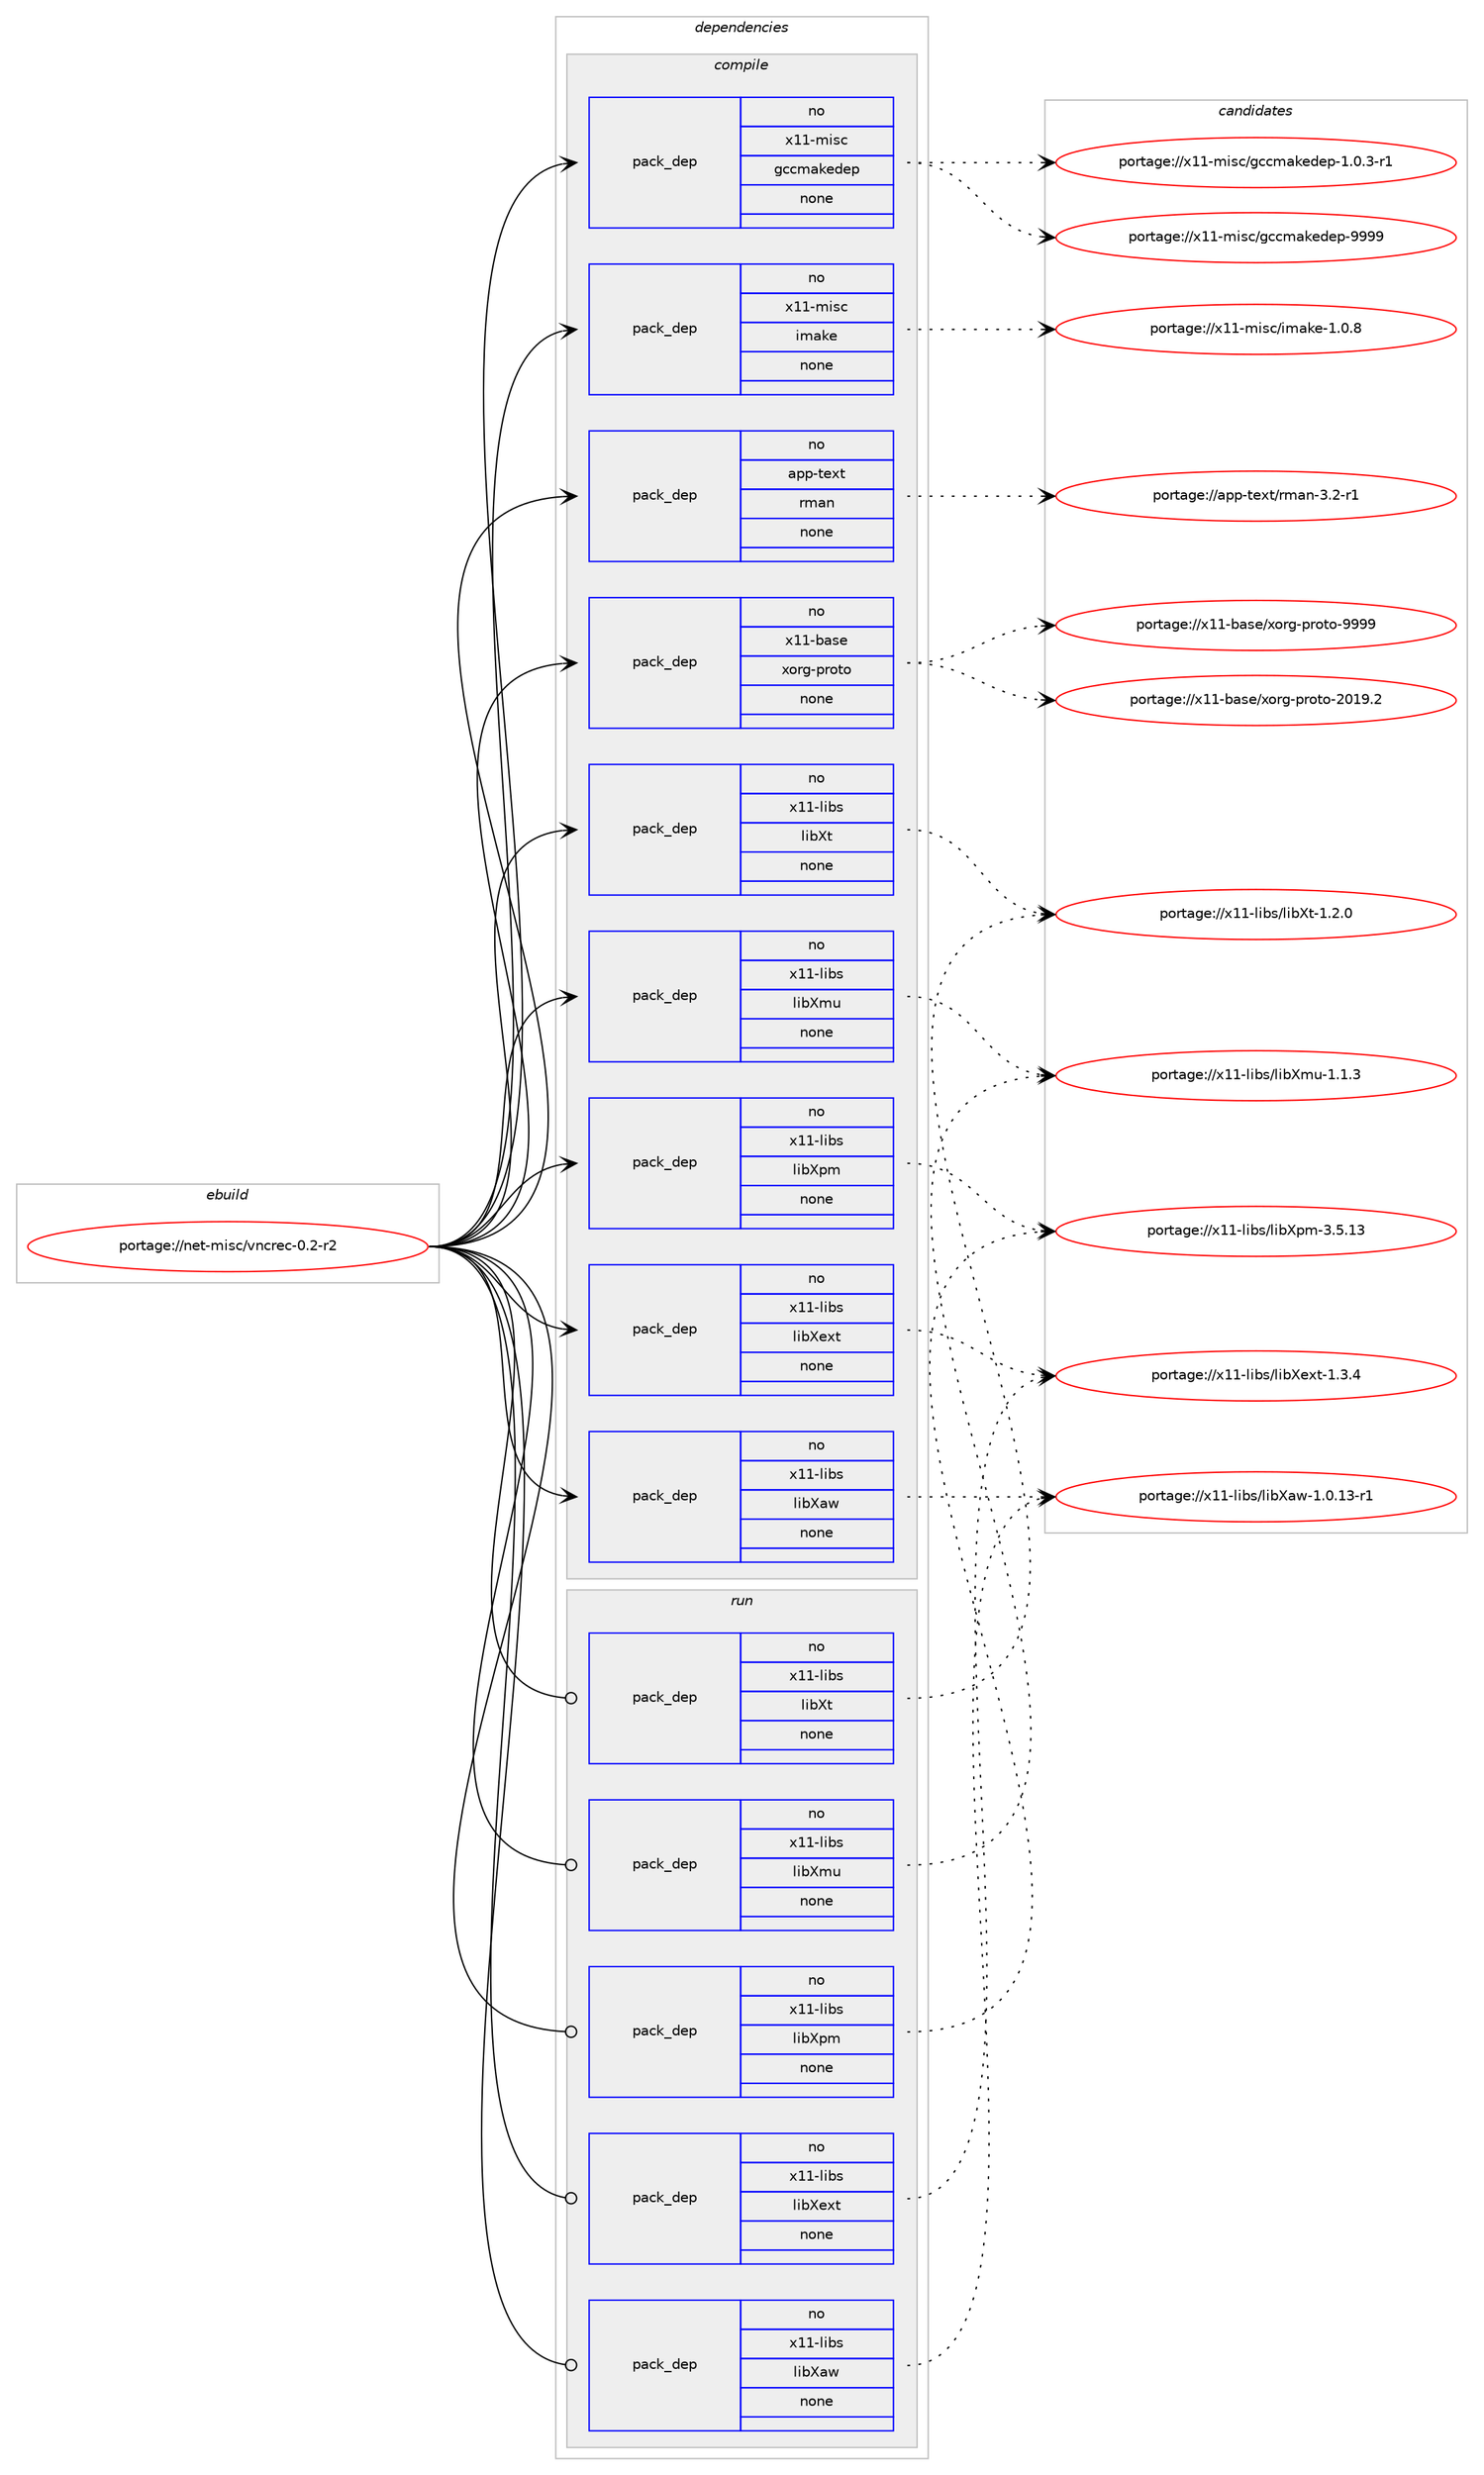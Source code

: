digraph prolog {

# *************
# Graph options
# *************

newrank=true;
concentrate=true;
compound=true;
graph [rankdir=LR,fontname=Helvetica,fontsize=10,ranksep=1.5];#, ranksep=2.5, nodesep=0.2];
edge  [arrowhead=vee];
node  [fontname=Helvetica,fontsize=10];

# **********
# The ebuild
# **********

subgraph cluster_leftcol {
color=gray;
rank=same;
label=<<i>ebuild</i>>;
id [label="portage://net-misc/vncrec-0.2-r2", color=red, width=4, href="../net-misc/vncrec-0.2-r2.svg"];
}

# ****************
# The dependencies
# ****************

subgraph cluster_midcol {
color=gray;
label=<<i>dependencies</i>>;
subgraph cluster_compile {
fillcolor="#eeeeee";
style=filled;
label=<<i>compile</i>>;
subgraph pack54714 {
dependency70086 [label=<<TABLE BORDER="0" CELLBORDER="1" CELLSPACING="0" CELLPADDING="4" WIDTH="220"><TR><TD ROWSPAN="6" CELLPADDING="30">pack_dep</TD></TR><TR><TD WIDTH="110">no</TD></TR><TR><TD>app-text</TD></TR><TR><TD>rman</TD></TR><TR><TD>none</TD></TR><TR><TD></TD></TR></TABLE>>, shape=none, color=blue];
}
id:e -> dependency70086:w [weight=20,style="solid",arrowhead="vee"];
subgraph pack54715 {
dependency70087 [label=<<TABLE BORDER="0" CELLBORDER="1" CELLSPACING="0" CELLPADDING="4" WIDTH="220"><TR><TD ROWSPAN="6" CELLPADDING="30">pack_dep</TD></TR><TR><TD WIDTH="110">no</TD></TR><TR><TD>x11-base</TD></TR><TR><TD>xorg-proto</TD></TR><TR><TD>none</TD></TR><TR><TD></TD></TR></TABLE>>, shape=none, color=blue];
}
id:e -> dependency70087:w [weight=20,style="solid",arrowhead="vee"];
subgraph pack54716 {
dependency70088 [label=<<TABLE BORDER="0" CELLBORDER="1" CELLSPACING="0" CELLPADDING="4" WIDTH="220"><TR><TD ROWSPAN="6" CELLPADDING="30">pack_dep</TD></TR><TR><TD WIDTH="110">no</TD></TR><TR><TD>x11-libs</TD></TR><TR><TD>libXaw</TD></TR><TR><TD>none</TD></TR><TR><TD></TD></TR></TABLE>>, shape=none, color=blue];
}
id:e -> dependency70088:w [weight=20,style="solid",arrowhead="vee"];
subgraph pack54717 {
dependency70089 [label=<<TABLE BORDER="0" CELLBORDER="1" CELLSPACING="0" CELLPADDING="4" WIDTH="220"><TR><TD ROWSPAN="6" CELLPADDING="30">pack_dep</TD></TR><TR><TD WIDTH="110">no</TD></TR><TR><TD>x11-libs</TD></TR><TR><TD>libXext</TD></TR><TR><TD>none</TD></TR><TR><TD></TD></TR></TABLE>>, shape=none, color=blue];
}
id:e -> dependency70089:w [weight=20,style="solid",arrowhead="vee"];
subgraph pack54718 {
dependency70090 [label=<<TABLE BORDER="0" CELLBORDER="1" CELLSPACING="0" CELLPADDING="4" WIDTH="220"><TR><TD ROWSPAN="6" CELLPADDING="30">pack_dep</TD></TR><TR><TD WIDTH="110">no</TD></TR><TR><TD>x11-libs</TD></TR><TR><TD>libXmu</TD></TR><TR><TD>none</TD></TR><TR><TD></TD></TR></TABLE>>, shape=none, color=blue];
}
id:e -> dependency70090:w [weight=20,style="solid",arrowhead="vee"];
subgraph pack54719 {
dependency70091 [label=<<TABLE BORDER="0" CELLBORDER="1" CELLSPACING="0" CELLPADDING="4" WIDTH="220"><TR><TD ROWSPAN="6" CELLPADDING="30">pack_dep</TD></TR><TR><TD WIDTH="110">no</TD></TR><TR><TD>x11-libs</TD></TR><TR><TD>libXpm</TD></TR><TR><TD>none</TD></TR><TR><TD></TD></TR></TABLE>>, shape=none, color=blue];
}
id:e -> dependency70091:w [weight=20,style="solid",arrowhead="vee"];
subgraph pack54720 {
dependency70092 [label=<<TABLE BORDER="0" CELLBORDER="1" CELLSPACING="0" CELLPADDING="4" WIDTH="220"><TR><TD ROWSPAN="6" CELLPADDING="30">pack_dep</TD></TR><TR><TD WIDTH="110">no</TD></TR><TR><TD>x11-libs</TD></TR><TR><TD>libXt</TD></TR><TR><TD>none</TD></TR><TR><TD></TD></TR></TABLE>>, shape=none, color=blue];
}
id:e -> dependency70092:w [weight=20,style="solid",arrowhead="vee"];
subgraph pack54721 {
dependency70093 [label=<<TABLE BORDER="0" CELLBORDER="1" CELLSPACING="0" CELLPADDING="4" WIDTH="220"><TR><TD ROWSPAN="6" CELLPADDING="30">pack_dep</TD></TR><TR><TD WIDTH="110">no</TD></TR><TR><TD>x11-misc</TD></TR><TR><TD>gccmakedep</TD></TR><TR><TD>none</TD></TR><TR><TD></TD></TR></TABLE>>, shape=none, color=blue];
}
id:e -> dependency70093:w [weight=20,style="solid",arrowhead="vee"];
subgraph pack54722 {
dependency70094 [label=<<TABLE BORDER="0" CELLBORDER="1" CELLSPACING="0" CELLPADDING="4" WIDTH="220"><TR><TD ROWSPAN="6" CELLPADDING="30">pack_dep</TD></TR><TR><TD WIDTH="110">no</TD></TR><TR><TD>x11-misc</TD></TR><TR><TD>imake</TD></TR><TR><TD>none</TD></TR><TR><TD></TD></TR></TABLE>>, shape=none, color=blue];
}
id:e -> dependency70094:w [weight=20,style="solid",arrowhead="vee"];
}
subgraph cluster_compileandrun {
fillcolor="#eeeeee";
style=filled;
label=<<i>compile and run</i>>;
}
subgraph cluster_run {
fillcolor="#eeeeee";
style=filled;
label=<<i>run</i>>;
subgraph pack54723 {
dependency70095 [label=<<TABLE BORDER="0" CELLBORDER="1" CELLSPACING="0" CELLPADDING="4" WIDTH="220"><TR><TD ROWSPAN="6" CELLPADDING="30">pack_dep</TD></TR><TR><TD WIDTH="110">no</TD></TR><TR><TD>x11-libs</TD></TR><TR><TD>libXaw</TD></TR><TR><TD>none</TD></TR><TR><TD></TD></TR></TABLE>>, shape=none, color=blue];
}
id:e -> dependency70095:w [weight=20,style="solid",arrowhead="odot"];
subgraph pack54724 {
dependency70096 [label=<<TABLE BORDER="0" CELLBORDER="1" CELLSPACING="0" CELLPADDING="4" WIDTH="220"><TR><TD ROWSPAN="6" CELLPADDING="30">pack_dep</TD></TR><TR><TD WIDTH="110">no</TD></TR><TR><TD>x11-libs</TD></TR><TR><TD>libXext</TD></TR><TR><TD>none</TD></TR><TR><TD></TD></TR></TABLE>>, shape=none, color=blue];
}
id:e -> dependency70096:w [weight=20,style="solid",arrowhead="odot"];
subgraph pack54725 {
dependency70097 [label=<<TABLE BORDER="0" CELLBORDER="1" CELLSPACING="0" CELLPADDING="4" WIDTH="220"><TR><TD ROWSPAN="6" CELLPADDING="30">pack_dep</TD></TR><TR><TD WIDTH="110">no</TD></TR><TR><TD>x11-libs</TD></TR><TR><TD>libXmu</TD></TR><TR><TD>none</TD></TR><TR><TD></TD></TR></TABLE>>, shape=none, color=blue];
}
id:e -> dependency70097:w [weight=20,style="solid",arrowhead="odot"];
subgraph pack54726 {
dependency70098 [label=<<TABLE BORDER="0" CELLBORDER="1" CELLSPACING="0" CELLPADDING="4" WIDTH="220"><TR><TD ROWSPAN="6" CELLPADDING="30">pack_dep</TD></TR><TR><TD WIDTH="110">no</TD></TR><TR><TD>x11-libs</TD></TR><TR><TD>libXpm</TD></TR><TR><TD>none</TD></TR><TR><TD></TD></TR></TABLE>>, shape=none, color=blue];
}
id:e -> dependency70098:w [weight=20,style="solid",arrowhead="odot"];
subgraph pack54727 {
dependency70099 [label=<<TABLE BORDER="0" CELLBORDER="1" CELLSPACING="0" CELLPADDING="4" WIDTH="220"><TR><TD ROWSPAN="6" CELLPADDING="30">pack_dep</TD></TR><TR><TD WIDTH="110">no</TD></TR><TR><TD>x11-libs</TD></TR><TR><TD>libXt</TD></TR><TR><TD>none</TD></TR><TR><TD></TD></TR></TABLE>>, shape=none, color=blue];
}
id:e -> dependency70099:w [weight=20,style="solid",arrowhead="odot"];
}
}

# **************
# The candidates
# **************

subgraph cluster_choices {
rank=same;
color=gray;
label=<<i>candidates</i>>;

subgraph choice54714 {
color=black;
nodesep=1;
choice97112112451161011201164711410997110455146504511449 [label="portage://app-text/rman-3.2-r1", color=red, width=4,href="../app-text/rman-3.2-r1.svg"];
dependency70086:e -> choice97112112451161011201164711410997110455146504511449:w [style=dotted,weight="100"];
}
subgraph choice54715 {
color=black;
nodesep=1;
choice120494945989711510147120111114103451121141111161114557575757 [label="portage://x11-base/xorg-proto-9999", color=red, width=4,href="../x11-base/xorg-proto-9999.svg"];
choice1204949459897115101471201111141034511211411111611145504849574650 [label="portage://x11-base/xorg-proto-2019.2", color=red, width=4,href="../x11-base/xorg-proto-2019.2.svg"];
dependency70087:e -> choice120494945989711510147120111114103451121141111161114557575757:w [style=dotted,weight="100"];
dependency70087:e -> choice1204949459897115101471201111141034511211411111611145504849574650:w [style=dotted,weight="100"];
}
subgraph choice54716 {
color=black;
nodesep=1;
choice1204949451081059811547108105988897119454946484649514511449 [label="portage://x11-libs/libXaw-1.0.13-r1", color=red, width=4,href="../x11-libs/libXaw-1.0.13-r1.svg"];
dependency70088:e -> choice1204949451081059811547108105988897119454946484649514511449:w [style=dotted,weight="100"];
}
subgraph choice54717 {
color=black;
nodesep=1;
choice12049494510810598115471081059888101120116454946514652 [label="portage://x11-libs/libXext-1.3.4", color=red, width=4,href="../x11-libs/libXext-1.3.4.svg"];
dependency70089:e -> choice12049494510810598115471081059888101120116454946514652:w [style=dotted,weight="100"];
}
subgraph choice54718 {
color=black;
nodesep=1;
choice12049494510810598115471081059888109117454946494651 [label="portage://x11-libs/libXmu-1.1.3", color=red, width=4,href="../x11-libs/libXmu-1.1.3.svg"];
dependency70090:e -> choice12049494510810598115471081059888109117454946494651:w [style=dotted,weight="100"];
}
subgraph choice54719 {
color=black;
nodesep=1;
choice1204949451081059811547108105988811210945514653464951 [label="portage://x11-libs/libXpm-3.5.13", color=red, width=4,href="../x11-libs/libXpm-3.5.13.svg"];
dependency70091:e -> choice1204949451081059811547108105988811210945514653464951:w [style=dotted,weight="100"];
}
subgraph choice54720 {
color=black;
nodesep=1;
choice12049494510810598115471081059888116454946504648 [label="portage://x11-libs/libXt-1.2.0", color=red, width=4,href="../x11-libs/libXt-1.2.0.svg"];
dependency70092:e -> choice12049494510810598115471081059888116454946504648:w [style=dotted,weight="100"];
}
subgraph choice54721 {
color=black;
nodesep=1;
choice12049494510910511599471039999109971071011001011124557575757 [label="portage://x11-misc/gccmakedep-9999", color=red, width=4,href="../x11-misc/gccmakedep-9999.svg"];
choice12049494510910511599471039999109971071011001011124549464846514511449 [label="portage://x11-misc/gccmakedep-1.0.3-r1", color=red, width=4,href="../x11-misc/gccmakedep-1.0.3-r1.svg"];
dependency70093:e -> choice12049494510910511599471039999109971071011001011124557575757:w [style=dotted,weight="100"];
dependency70093:e -> choice12049494510910511599471039999109971071011001011124549464846514511449:w [style=dotted,weight="100"];
}
subgraph choice54722 {
color=black;
nodesep=1;
choice120494945109105115994710510997107101454946484656 [label="portage://x11-misc/imake-1.0.8", color=red, width=4,href="../x11-misc/imake-1.0.8.svg"];
dependency70094:e -> choice120494945109105115994710510997107101454946484656:w [style=dotted,weight="100"];
}
subgraph choice54723 {
color=black;
nodesep=1;
choice1204949451081059811547108105988897119454946484649514511449 [label="portage://x11-libs/libXaw-1.0.13-r1", color=red, width=4,href="../x11-libs/libXaw-1.0.13-r1.svg"];
dependency70095:e -> choice1204949451081059811547108105988897119454946484649514511449:w [style=dotted,weight="100"];
}
subgraph choice54724 {
color=black;
nodesep=1;
choice12049494510810598115471081059888101120116454946514652 [label="portage://x11-libs/libXext-1.3.4", color=red, width=4,href="../x11-libs/libXext-1.3.4.svg"];
dependency70096:e -> choice12049494510810598115471081059888101120116454946514652:w [style=dotted,weight="100"];
}
subgraph choice54725 {
color=black;
nodesep=1;
choice12049494510810598115471081059888109117454946494651 [label="portage://x11-libs/libXmu-1.1.3", color=red, width=4,href="../x11-libs/libXmu-1.1.3.svg"];
dependency70097:e -> choice12049494510810598115471081059888109117454946494651:w [style=dotted,weight="100"];
}
subgraph choice54726 {
color=black;
nodesep=1;
choice1204949451081059811547108105988811210945514653464951 [label="portage://x11-libs/libXpm-3.5.13", color=red, width=4,href="../x11-libs/libXpm-3.5.13.svg"];
dependency70098:e -> choice1204949451081059811547108105988811210945514653464951:w [style=dotted,weight="100"];
}
subgraph choice54727 {
color=black;
nodesep=1;
choice12049494510810598115471081059888116454946504648 [label="portage://x11-libs/libXt-1.2.0", color=red, width=4,href="../x11-libs/libXt-1.2.0.svg"];
dependency70099:e -> choice12049494510810598115471081059888116454946504648:w [style=dotted,weight="100"];
}
}

}

